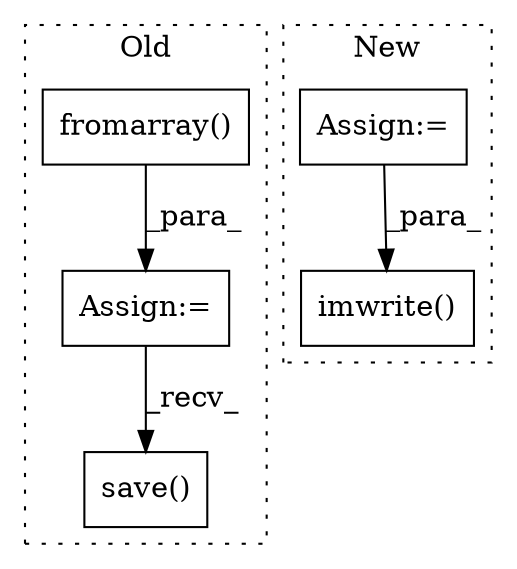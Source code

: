 digraph G {
subgraph cluster0 {
1 [label="save()" a="75" s="1720,1737" l="9,1" shape="box"];
4 [label="Assign:=" a="68" s="1633" l="3" shape="box"];
5 [label="fromarray()" a="75" s="1636,1655" l="16,1" shape="box"];
label = "Old";
style="dotted";
}
subgraph cluster1 {
2 [label="imwrite()" a="75" s="1754,1790" l="11,1" shape="box"];
3 [label="Assign:=" a="68" s="1717" l="3" shape="box"];
label = "New";
style="dotted";
}
3 -> 2 [label="_para_"];
4 -> 1 [label="_recv_"];
5 -> 4 [label="_para_"];
}